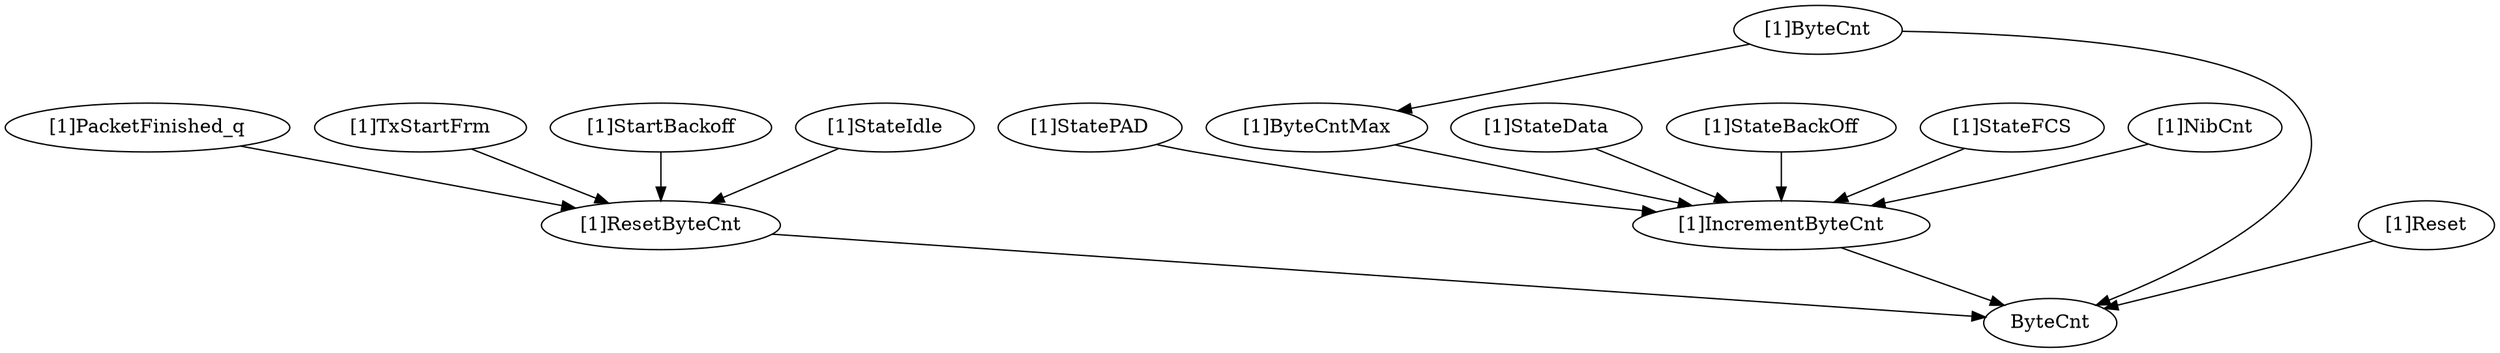 strict digraph "" {
	"[1]StatePAD"	 [complexity=12,
		importance=0.128986013546,
		rank=0.0107488344622];
	"[1]IncrementByteCnt"	 [complexity=3,
		importance=0.114242527177,
		rank=0.0380808423923];
	"[1]StatePAD" -> "[1]IncrementByteCnt";
	"[1]ResetByteCnt"	 [complexity=3,
		importance=0.165237682479,
		rank=0.055079227493];
	ByteCnt	 [complexity=2,
		importance=0.0672610048119,
		rank=0.0336305024059];
	"[1]ResetByteCnt" -> ByteCnt;
	"[1]PacketFinished_q"	 [complexity=8,
		importance=0.179981168848,
		rank=0.022497646106];
	"[1]PacketFinished_q" -> "[1]ResetByteCnt";
	"[1]TxStartFrm"	 [complexity=8,
		importance=0.179981168848,
		rank=0.022497646106];
	"[1]TxStartFrm" -> "[1]ResetByteCnt";
	"[1]ByteCntMax"	 [complexity=12,
		importance=0.140196161673,
		rank=0.0116830134727];
	"[1]ByteCntMax" -> "[1]IncrementByteCnt";
	"[1]ByteCnt"	 [complexity=14,
		importance=0.207457166484,
		rank=0.0148183690346];
	"[1]ByteCnt" -> "[1]ByteCntMax";
	"[1]ByteCnt" -> ByteCnt;
	"[1]StateData"	 [complexity=12,
		importance=0.128986013546,
		rank=0.0107488344622];
	"[1]StateData" -> "[1]IncrementByteCnt";
	"[1]StartBackoff"	 [complexity=8,
		importance=0.179981168848,
		rank=0.022497646106];
	"[1]StartBackoff" -> "[1]ResetByteCnt";
	"[1]StateBackOff"	 [complexity=12,
		importance=0.128986013546,
		rank=0.0107488344622];
	"[1]StateBackOff" -> "[1]IncrementByteCnt";
	"[1]StateIdle"	 [complexity=8,
		importance=0.179981168848,
		rank=0.022497646106];
	"[1]StateIdle" -> "[1]ResetByteCnt";
	"[1]StateFCS"	 [complexity=12,
		importance=0.128986013546,
		rank=0.0107488344622];
	"[1]StateFCS" -> "[1]IncrementByteCnt";
	"[1]IncrementByteCnt" -> ByteCnt;
	"[1]NibCnt"	 [complexity=12,
		importance=0.208461571069,
		rank=0.0173717975891];
	"[1]NibCnt" -> "[1]IncrementByteCnt";
	"[1]Reset"	 [complexity=3,
		importance=0.216526500805,
		rank=0.0721755002683];
	"[1]Reset" -> ByteCnt;
}

